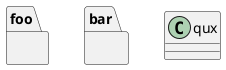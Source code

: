 {
  "sha1": "6t75j6ely9nn7ole4mo3bkvkitk2tz4",
  "insertion": {
    "when": "2024-05-30T20:48:21.042Z",
    "url": "https://forum.plantuml.net/10266/error-if-not-at-least-a-newline-in-class-namespace-package",
    "user": "plantuml@gmail.com"
  }
}
@startuml
package foo {}
namespace bar {}
class qux {}
@enduml
